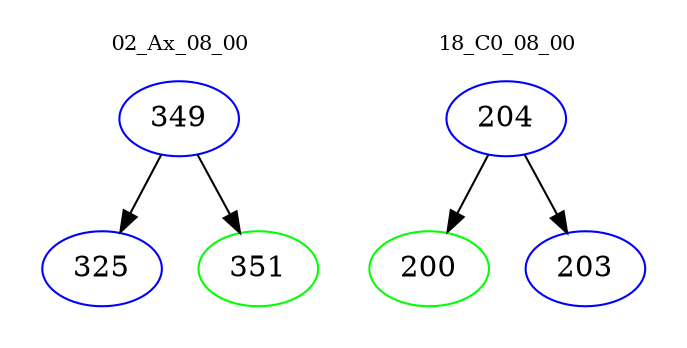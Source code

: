 digraph{
subgraph cluster_0 {
color = white
label = "02_Ax_08_00";
fontsize=10;
T0_349 [label="349", color="blue"]
T0_349 -> T0_325 [color="black"]
T0_325 [label="325", color="blue"]
T0_349 -> T0_351 [color="black"]
T0_351 [label="351", color="green"]
}
subgraph cluster_1 {
color = white
label = "18_C0_08_00";
fontsize=10;
T1_204 [label="204", color="blue"]
T1_204 -> T1_200 [color="black"]
T1_200 [label="200", color="green"]
T1_204 -> T1_203 [color="black"]
T1_203 [label="203", color="blue"]
}
}
